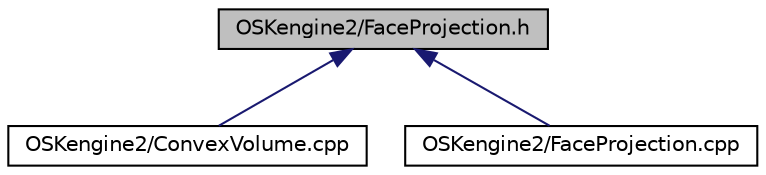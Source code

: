digraph "OSKengine2/FaceProjection.h"
{
 // LATEX_PDF_SIZE
  edge [fontname="Helvetica",fontsize="10",labelfontname="Helvetica",labelfontsize="10"];
  node [fontname="Helvetica",fontsize="10",shape=record];
  Node1 [label="OSKengine2/FaceProjection.h",height=0.2,width=0.4,color="black", fillcolor="grey75", style="filled", fontcolor="black",tooltip=" "];
  Node1 -> Node2 [dir="back",color="midnightblue",fontsize="10",style="solid",fontname="Helvetica"];
  Node2 [label="OSKengine2/ConvexVolume.cpp",height=0.2,width=0.4,color="black", fillcolor="white", style="filled",URL="$_convex_volume_8cpp.html",tooltip=" "];
  Node1 -> Node3 [dir="back",color="midnightblue",fontsize="10",style="solid",fontname="Helvetica"];
  Node3 [label="OSKengine2/FaceProjection.cpp",height=0.2,width=0.4,color="black", fillcolor="white", style="filled",URL="$_face_projection_8cpp.html",tooltip=" "];
}
